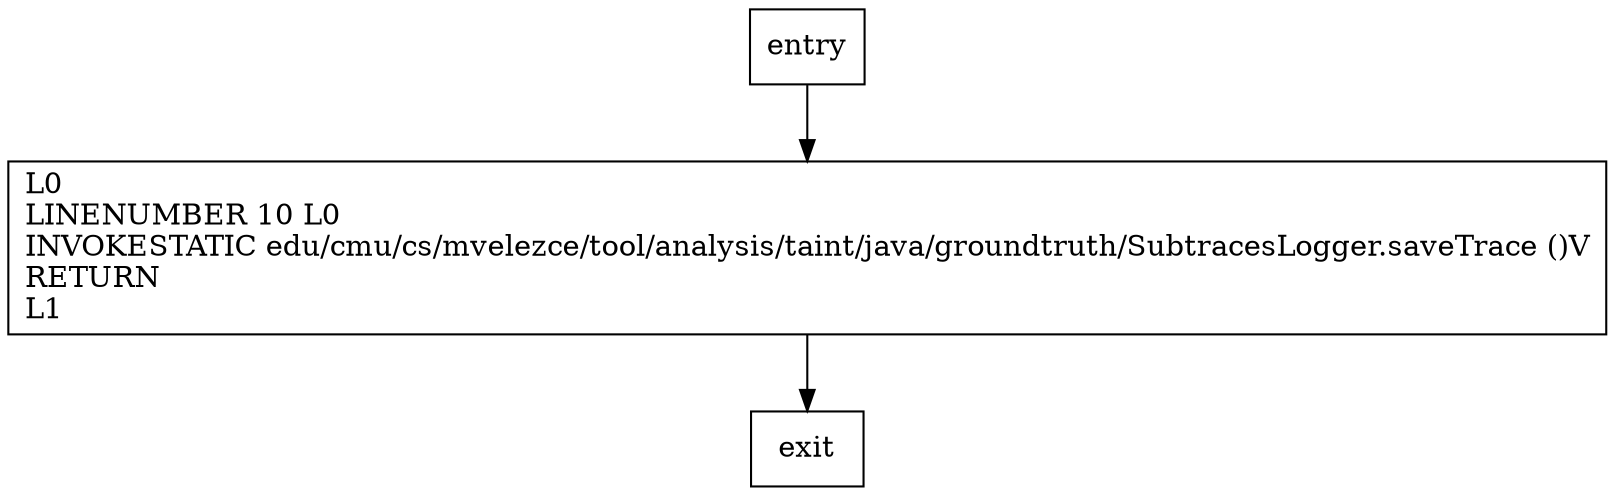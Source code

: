 digraph main {
node [shape=record];
168366 [label="L0\lLINENUMBER 10 L0\lINVOKESTATIC edu/cmu/cs/mvelezce/tool/analysis/taint/java/groundtruth/SubtracesLogger.saveTrace ()V\lRETURN\lL1\l"];
entry;
exit;
168366 -> exit;
entry -> 168366;
}
